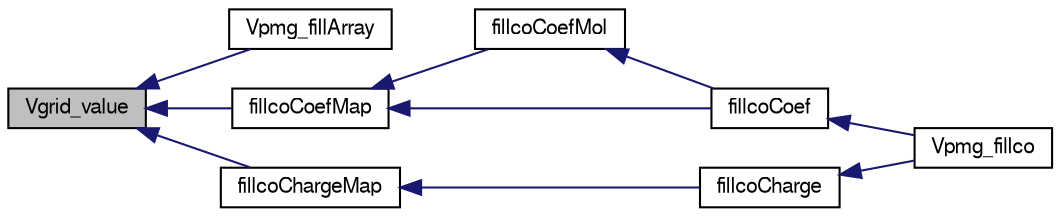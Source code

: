 digraph "Vgrid_value"
{
  edge [fontname="FreeSans",fontsize="10",labelfontname="FreeSans",labelfontsize="10"];
  node [fontname="FreeSans",fontsize="10",shape=record];
  rankdir="LR";
  Node1 [label="Vgrid_value",height=0.2,width=0.4,color="black", fillcolor="grey75", style="filled" fontcolor="black"];
  Node1 -> Node2 [dir="back",color="midnightblue",fontsize="10",style="solid",fontname="FreeSans"];
  Node2 [label="Vpmg_fillArray",height=0.2,width=0.4,color="black", fillcolor="white", style="filled",URL="$group___vpmg.html#ga11ed702159c3c6ee7d89c9d0bcdee240",tooltip="Fill the specified array with accessibility values."];
  Node1 -> Node3 [dir="back",color="midnightblue",fontsize="10",style="solid",fontname="FreeSans"];
  Node3 [label="fillcoCoefMap",height=0.2,width=0.4,color="black", fillcolor="white", style="filled",URL="$vpmg_8c.html#a35949511a7f2779c8ac7e7c88bdca001",tooltip="Fill operator coefficient arrays from pre-calculated maps."];
  Node3 -> Node4 [dir="back",color="midnightblue",fontsize="10",style="solid",fontname="FreeSans"];
  Node4 [label="fillcoCoefMol",height=0.2,width=0.4,color="black", fillcolor="white", style="filled",URL="$vpmg_8c.html#a62617829770eaed11c159947453e457c",tooltip="Fill operator coefficient arrays from a molecular surface calculation."];
  Node4 -> Node5 [dir="back",color="midnightblue",fontsize="10",style="solid",fontname="FreeSans"];
  Node5 [label="fillcoCoef",height=0.2,width=0.4,color="black", fillcolor="white", style="filled",URL="$vpmg_8c.html#a169088d2631112390e9699d0ff25ab0a",tooltip="Top-level driver to fill all operator coefficient arrays."];
  Node5 -> Node6 [dir="back",color="midnightblue",fontsize="10",style="solid",fontname="FreeSans"];
  Node6 [label="Vpmg_fillco",height=0.2,width=0.4,color="black", fillcolor="white", style="filled",URL="$group___vpmg.html#gaf117af16d5e9c5bd4e557a69ec1eb73a",tooltip="Fill the coefficient arrays prior to solving the equation."];
  Node3 -> Node5 [dir="back",color="midnightblue",fontsize="10",style="solid",fontname="FreeSans"];
  Node1 -> Node7 [dir="back",color="midnightblue",fontsize="10",style="solid",fontname="FreeSans"];
  Node7 [label="fillcoChargeMap",height=0.2,width=0.4,color="black", fillcolor="white", style="filled",URL="$vpmg_8c.html#a2fe0074cd016170f829d76a856409185",tooltip="Fill source term charge array from a pre-calculated map."];
  Node7 -> Node8 [dir="back",color="midnightblue",fontsize="10",style="solid",fontname="FreeSans"];
  Node8 [label="fillcoCharge",height=0.2,width=0.4,color="black", fillcolor="white", style="filled",URL="$vpmg_8c.html#ada65af06c9af5bf4ee593cb051bd0b0d",tooltip="Top-level driver to fill source term charge array."];
  Node8 -> Node6 [dir="back",color="midnightblue",fontsize="10",style="solid",fontname="FreeSans"];
}
